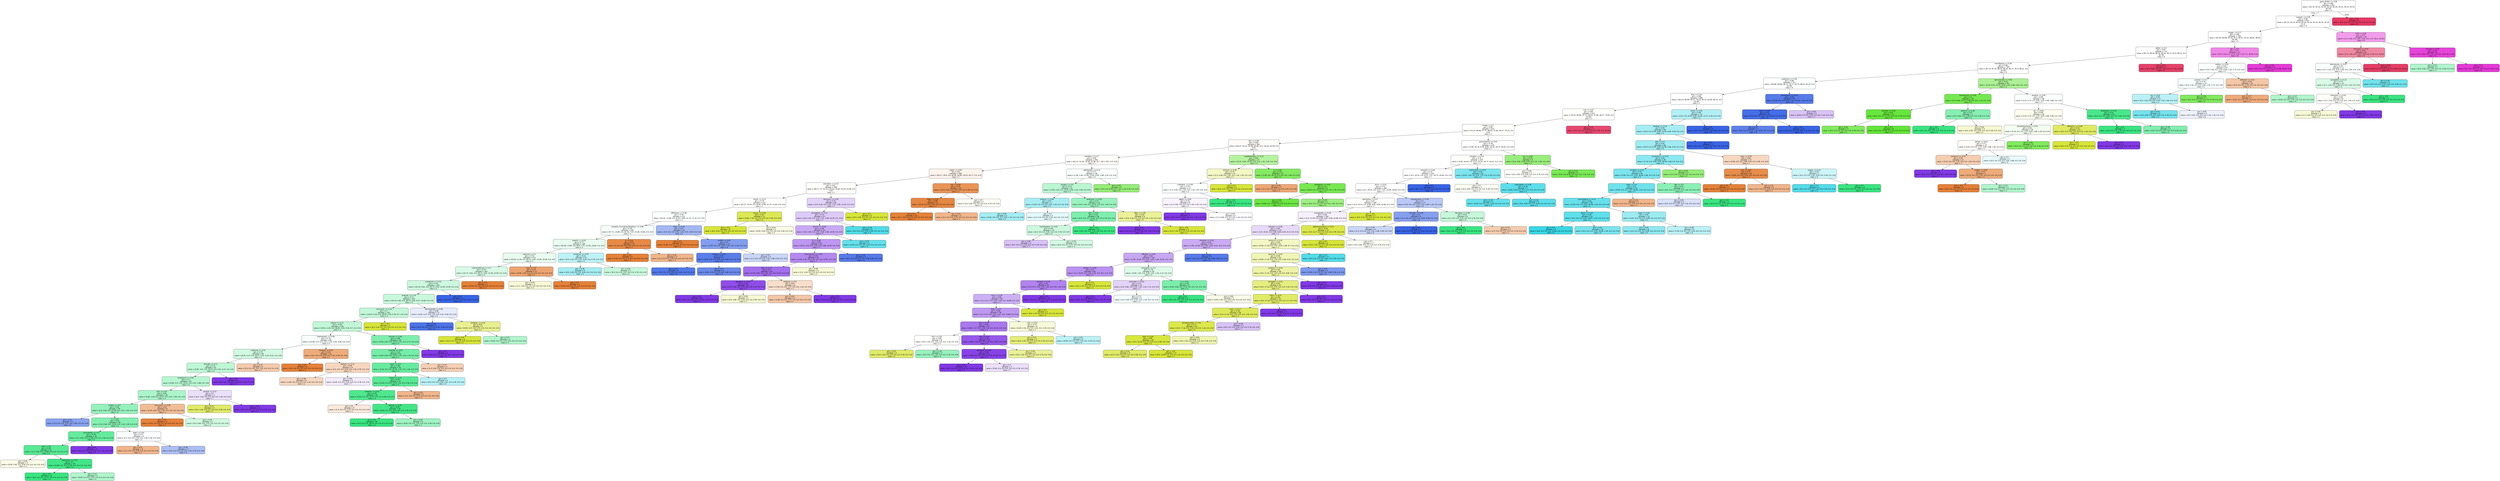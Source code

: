digraph Tree {
node [shape=box, style="filled, rounded", color="black", fontname=helvetica] ;
edge [fontname=helvetica] ;
0 [label="gene_SF3B1 <= 0.08\ngini = 0.89\nsamples = 831\nvalue = [92.33, 92.33, 92.33, 92.33, 92.33, 92.33, 92.33, 92.33\n92.33]\nclass = 4", fillcolor="#ffffff"] ;
1 [label="cytosolic <= 0.05\ngini = 0.89\nsamples = 827\nvalue = [92.33, 92.33, 92.33, 92.33, 92.33, 92.33, 92.33, 92.33\n51.3]\nclass = 4", fillcolor="#ffffff"] ;
0 -> 1 [labeldistance=2.5, labelangle=45, headlabel="True"] ;
2 [label="imager <= 0.17\ngini = 0.88\nsamples = 799\nvalue = [91.03, 89.88, 92.33, 87.5, 89.31, 92.33, 89.62, 36.93\n30.78]\nclass = 3", fillcolor="#ffffff"] ;
1 -> 2 ;
3 [label="pdbid <= 0.2\ngini = 0.87\nsamples = 772\nvalue = [87.13, 88.25, 88.14, 85.35, 84.77, 91.0, 86.51, 0.0\n30.78]\nclass = 6", fillcolor="#fefeff"] ;
2 -> 3 ;
4 [label="transfecting <= 0.06\ngini = 0.86\nsamples = 769\nvalue = [87.13, 87.43, 88.14, 85.35, 84.77, 91.0, 86.51, 0.0\n10.26]\nclass = 6", fillcolor="#fefeff"] ;
3 -> 4 ;
5 [label="predictive <= 0.45\ngini = 0.86\nsamples = 713\nvalue = [83.88, 80.89, 46.17, 76.77, 81.74, 88.32, 81.47, 0.0\n10.26]\nclass = 6", fillcolor="#fdfeff"] ;
4 -> 5 ;
6 [label="brca <= 0.14\ngini = 0.86\nsamples = 688\nvalue = [83.23, 80.89, 46.17, 76.23, 80.22, 62.89, 80.31, 0.0\n10.26]\nclass = 1", fillcolor="#fffefe"] ;
5 -> 6 ;
7 [label="cult <= 0.27\ngini = 0.85\nsamples = 613\nvalue = [70.23, 80.89, 37.77, 69.25, 37.84, 48.17, 79.92, 0.0\n10.26]\nclass = 2", fillcolor="#fffffe"] ;
6 -> 7 ;
8 [label="kinase <= 0.1\ngini = 0.85\nsamples = 610\nvalue = [70.23, 80.89, 37.77, 69.25, 37.84, 48.17, 79.14, 0.0\n0.0]\nclass = 2", fillcolor="#fffffe"] ;
7 -> 8 ;
9 [label="dos <= 0.06\ngini = 0.84\nsamples = 381\nvalue = [64.37, 35.14, 29.38, 59.59, 22.7, 29.44, 32.59, 0.0\n0.0]\nclass = 1", fillcolor="#fefcfb"] ;
8 -> 9 ;
10 [label="standard <= 0.17\ngini = 0.82\nsamples = 354\nvalue = [61.12, 31.05, 12.59, 57.98, 22.7, 28.1, 29.1, 0.0, 0.0]\nclass = 1", fillcolor="#fffdfc"] ;
9 -> 10 ;
11 [label="match <= 0.05\ngini = 0.8\nsamples = 308\nvalue = [59.17, 28.6, 0.0, 44.56, 16.65, 25.43, 26.77, 0.0, 0.0]\nclass = 1", fillcolor="#fdf3ed"] ;
10 -> 11 ;
12 [label="activation <= 0.12\ngini = 0.81\nsamples = 284\nvalue = [46.17, 27.78, 0.0, 44.02, 16.65, 25.43, 25.99, 0.0\n0.0]\nclass = 1", fillcolor="#fffdfc"] ;
11 -> 12 ;
13 [label="month <= 0.13\ngini = 0.79\nsamples = 222\nvalue = [42.27, 21.24, 0.0, 41.87, 9.08, 22.75, 11.64, 0.0, 0.0]\nclass = 1", fillcolor="#fffffe"] ;
12 -> 13 ;
14 [label="diffraction <= 0.06\ngini = 0.78\nsamples = 211\nvalue = [41.62, 13.89, 0.0, 41.87, 9.08, 22.75, 11.25, 0.0, 0.0]\nclass = 4", fillcolor="#feffff"] ;
13 -> 14 ;
15 [label="variation_Truncating Mutations <= 0.99\ngini = 0.76\nsamples = 195\nvalue = [37.71, 13.89, 0.0, 41.34, 7.57, 13.38, 10.86, 0.0, 0.0]\nclass = 4", fillcolor="#f7fefa"] ;
14 -> 15 ;
16 [label="polarity <= 0.02\ngini = 0.77\nsamples = 183\nvalue = [30.56, 13.89, 0.0, 40.8, 7.57, 13.38, 10.86, 0.0, 0.0]\nclass = 4", fillcolor="#e8fcf0"] ;
15 -> 16 ;
17 [label="resource <= 0.1\ngini = 0.75\nsamples = 173\nvalue = [30.56, 11.44, 0.0, 39.72, 3.03, 13.38, 10.09, 0.0, 0.0]\nclass = 4", fillcolor="#e8fcf0"] ;
16 -> 17 ;
18 [label="macromolecular <= 0.1\ngini = 0.75\nsamples = 162\nvalue = [24.71, 9.81, 0.0, 39.72, 3.03, 13.38, 10.09, 0.0, 0.0]\nclass = 4", fillcolor="#d8fae6"] ;
17 -> 18 ;
19 [label="proteolytic <= 0.24\ngini = 0.74\nsamples = 155\nvalue = [20.16, 9.81, 0.0, 39.72, 3.03, 13.38, 10.09, 0.0, 0.0]\nclass = 4", fillcolor="#ccf8df"] ;
18 -> 19 ;
20 [label="analyzer <= 0.15\ngini = 0.73\nsamples = 152\nvalue = [20.16, 9.81, 0.0, 39.72, 3.03, 9.37, 10.09, 0.0, 0.0]\nclass = 4", fillcolor="#c9f8dd"] ;
19 -> 20 ;
21 [label="commonly <= 0.24\ngini = 0.7\nsamples = 141\nvalue = [19.51, 6.54, 0.0, 38.65, 3.03, 5.35, 9.7, 0.0, 0.0]\nclass = 4", fillcolor="#c3f7d9"] ;
20 -> 21 ;
22 [label="reduce <= 0.11\ngini = 0.69\nsamples = 138\nvalue = [19.51, 4.09, 0.0, 38.65, 3.03, 5.35, 9.7, 0.0, 0.0]\nclass = 4", fillcolor="#c1f7d7"] ;
21 -> 22 ;
23 [label="dramatically <= 0.09\ngini = 0.75\nsamples = 80\nvalue = [14.96, 3.27, 0.0, 16.1, 1.51, 5.35, 6.98, 0.0, 0.0]\nclass = 4", fillcolor="#f8fefb"] ;
22 -> 23 ;
24 [label="underline <= 0.01\ngini = 0.75\nsamples = 66\nvalue = [8.45, 3.27, 0.0, 15.57, 1.51, 4.01, 6.21, 0.0, 0.0]\nclass = 4", fillcolor="#d1f9e2"] ;
23 -> 24 ;
25 [label="activate <= 0.11\ngini = 0.72\nsamples = 61\nvalue = [5.85, 3.27, 0.0, 15.57, 0.0, 4.01, 6.21, 0.0, 0.0]\nclass = 4", fillcolor="#bef7d6"] ;
24 -> 25 ;
26 [label="breakpoint <= 0.03\ngini = 0.7\nsamples = 55\nvalue = [5.85, 3.27, 0.0, 15.57, 0.0, 4.01, 3.88, 0.0, 0.0]\nclass = 4", fillcolor="#b7f6d1"] ;
25 -> 26 ;
27 [label="acid <= 0.07\ngini = 0.64\nsamples = 48\nvalue = [5.85, 1.63, 0.0, 15.57, 0.0, 4.01, 1.94, 0.0, 0.0]\nclass = 4", fillcolor="#acf4ca"] ;
26 -> 27 ;
28 [label="protein <= 0.0\ngini = 0.58\nsamples = 40\nvalue = [2.6, 0.82, 0.0, 14.49, 0.0, 4.01, 1.94, 0.0, 0.0]\nclass = 4", fillcolor="#96f1bc"] ;
27 -> 28 ;
29 [label="gini = 0.41\nsamples = 4\nvalue = [0.0, 0.0, 0.0, 1.07, 0.0, 2.68, 0.0, 0.0, 0.0]\nclass = 6", fillcolor="#88a2ef"] ;
28 -> 29 ;
30 [label="il <= 0.0\ngini = 0.52\nsamples = 36\nvalue = [2.6, 0.82, 0.0, 13.42, 0.0, 1.34, 1.94, 0.0, 0.0]\nclass = 4", fillcolor="#85efb1"] ;
28 -> 30 ;
31 [label="consistently <= 0.1\ngini = 0.35\nsamples = 30\nvalue = [1.3, 0.82, 0.0, 12.88, 0.0, 0.0, 1.16, 0.0, 0.0]\nclass = 4", fillcolor="#65eb9d"] ;
30 -> 31 ;
32 [label="wild <= 0.0\ngini = 0.25\nsamples = 27\nvalue = [1.3, 0.82, 0.0, 12.88, 0.0, 0.0, 0.0, 0.0, 0.0]\nclass = 4", fillcolor="#58e994"] ;
31 -> 32 ;
33 [label="gini = 0.66\nsamples = 3\nvalue = [0.65, 0.82, 0.0, 0.54, 0.0, 0.0, 0.0, 0.0, 0.0]\nclass = 2", fillcolor="#fafce7"] ;
32 -> 33 ;
34 [label="selectively <= 0.09\ngini = 0.1\nsamples = 24\nvalue = [0.65, 0.0, 0.0, 12.35, 0.0, 0.0, 0.0, 0.0, 0.0]\nclass = 4", fillcolor="#43e688"] ;
32 -> 34 ;
35 [label="gini = 0.0\nsamples = 21\nvalue = [0.0, 0.0, 0.0, 11.27, 0.0, 0.0, 0.0, 0.0, 0.0]\nclass = 4", fillcolor="#39e581"] ;
34 -> 35 ;
36 [label="gini = 0.47\nsamples = 3\nvalue = [0.65, 0.0, 0.0, 1.07, 0.0, 0.0, 0.0, 0.0, 0.0]\nclass = 4", fillcolor="#b1f5cd"] ;
34 -> 36 ;
37 [label="gini = 0.0\nsamples = 3\nvalue = [0.0, 0.0, 0.0, 0.0, 0.0, 0.0, 1.16, 0.0, 0.0]\nclass = 7", fillcolor="#8139e5"] ;
31 -> 37 ;
38 [label="seed <= 0.03\ngini = 0.72\nsamples = 6\nvalue = [1.3, 0.0, 0.0, 0.54, 0.0, 1.34, 0.78, 0.0, 0.0]\nclass = 6", fillcolor="#fcfdff"] ;
30 -> 38 ;
39 [label="gini = 0.41\nsamples = 3\nvalue = [1.3, 0.0, 0.0, 0.54, 0.0, 0.0, 0.0, 0.0, 0.0]\nclass = 1", fillcolor="#f0b58b"] ;
38 -> 39 ;
40 [label="gini = 0.46\nsamples = 3\nvalue = [0.0, 0.0, 0.0, 0.0, 0.0, 1.34, 0.78, 0.0, 0.0]\nclass = 6", fillcolor="#acbef4"] ;
38 -> 40 ;
41 [label="instruction <= 0.09\ngini = 0.53\nsamples = 8\nvalue = [3.25, 0.82, 0.0, 1.07, 0.0, 0.0, 0.0, 0.0, 0.0]\nclass = 1", fillcolor="#f1bc95"] ;
27 -> 41 ;
42 [label="gini = -0.0\nsamples = 5\nvalue = [3.25, 0.0, 0.0, 0.0, 0.0, 0.0, 0.0, 0.0, 0.0]\nclass = 1", fillcolor="#e58139"] ;
41 -> 42 ;
43 [label="gini = 0.49\nsamples = 3\nvalue = [0.0, 0.82, 0.0, 1.07, 0.0, 0.0, 0.0, 0.0, 0.0]\nclass = 4", fillcolor="#d0f9e1"] ;
41 -> 43 ;
44 [label="several <= 0.13\ngini = 0.5\nsamples = 7\nvalue = [0.0, 1.63, 0.0, 0.0, 0.0, 0.0, 1.94, 0.0, 0.0]\nclass = 7", fillcolor="#ebe0fb"] ;
26 -> 44 ;
45 [label="gini = 0.31\nsamples = 3\nvalue = [0.0, 1.63, 0.0, 0.0, 0.0, 0.0, 0.39, 0.0, 0.0]\nclass = 2", fillcolor="#e0eb68"] ;
44 -> 45 ;
46 [label="gini = -0.0\nsamples = 4\nvalue = [0.0, 0.0, 0.0, 0.0, 0.0, 0.0, 1.55, 0.0, 0.0]\nclass = 7", fillcolor="#8139e5"] ;
44 -> 46 ;
47 [label="gini = 0.0\nsamples = 6\nvalue = [0.0, 0.0, 0.0, 0.0, 0.0, 0.0, 2.33, 0.0, 0.0]\nclass = 7", fillcolor="#8139e5"] ;
25 -> 47 ;
48 [label="gini = 0.47\nsamples = 5\nvalue = [2.6, 0.0, 0.0, 0.0, 1.51, 0.0, 0.0, 0.0, 0.0]\nclass = 1", fillcolor="#f4caac"] ;
24 -> 48 ;
49 [label="compare <= 0.07\ngini = 0.46\nsamples = 14\nvalue = [6.5, 0.0, 0.0, 0.54, 0.0, 1.34, 0.78, 0.0, 0.0]\nclass = 1", fillcolor="#eeac7c"] ;
23 -> 49 ;
50 [label="gini = 0.0\nsamples = 6\nvalue = [3.9, 0.0, 0.0, 0.0, 0.0, 0.0, 0.0, 0.0, 0.0]\nclass = 1", fillcolor="#e58139"] ;
49 -> 50 ;
51 [label="perform <= 0.12\ngini = 0.66\nsamples = 8\nvalue = [2.6, 0.0, 0.0, 0.54, 0.0, 1.34, 0.78, 0.0, 0.0]\nclass = 1", fillcolor="#f7d6bf"] ;
49 -> 51 ;
52 [label="gini = 0.48\nsamples = 4\nvalue = [1.95, 0.0, 0.0, 0.0, 0.0, 1.34, 0.0, 0.0, 0.0]\nclass = 1", fillcolor="#f7d7c1"] ;
51 -> 52 ;
53 [label="gini = 0.66\nsamples = 4\nvalue = [0.65, 0.0, 0.0, 0.54, 0.0, 0.0, 0.78, 0.0, 0.0]\nclass = 7", fillcolor="#f3ecfd"] ;
51 -> 53 ;
54 [label="thyroid <= 0.06\ngini = 0.48\nsamples = 58\nvalue = [4.55, 0.82, 0.0, 22.55, 1.51, 0.0, 2.72, 0.0, 0.0]\nclass = 4", fillcolor="#7eeead"] ;
22 -> 54 ;
55 [label="quantile <= 0.03\ngini = 0.43\nsamples = 54\nvalue = [4.55, 0.82, 0.0, 22.55, 1.51, 0.0, 1.16, 0.0, 0.0]\nclass = 4", fillcolor="#76eda8"] ;
54 -> 55 ;
56 [label="patch <= 0.0\ngini = 0.36\nsamples = 51\nvalue = [3.25, 0.0, 0.0, 22.55, 1.51, 0.0, 1.16, 0.0, 0.0]\nclass = 4", fillcolor="#68eb9f"] ;
55 -> 56 ;
57 [label="chang <= 0.11\ngini = 0.25\nsamples = 47\nvalue = [3.25, 0.0, 0.0, 22.01, 0.0, 0.0, 0.39, 0.0, 0.0]\nclass = 4", fillcolor="#59e995"] ;
56 -> 57 ;
58 [label="however <= 0.03\ngini = 0.18\nsamples = 44\nvalue = [1.95, 0.0, 0.0, 21.47, 0.0, 0.0, 0.39, 0.0, 0.0]\nclass = 4", fillcolor="#4ee88e"] ;
57 -> 58 ;
59 [label="gini = 0.5\nsamples = 4\nvalue = [1.3, 0.0, 0.0, 1.07, 0.0, 0.0, 0.0, 0.0, 0.0]\nclass = 1", fillcolor="#fae9dc"] ;
58 -> 59 ;
60 [label="optimal <= 0.05\ngini = 0.09\nsamples = 40\nvalue = [0.65, 0.0, 0.0, 20.4, 0.0, 0.0, 0.39, 0.0, 0.0]\nclass = 4", fillcolor="#43e687"] ;
58 -> 60 ;
61 [label="gini = 0.0\nsamples = 35\nvalue = [0.0, 0.0, 0.0, 18.79, 0.0, 0.0, 0.0, 0.0, 0.0]\nclass = 4", fillcolor="#39e581"] ;
60 -> 61 ;
62 [label="gini = 0.55\nsamples = 5\nvalue = [0.65, 0.0, 0.0, 1.61, 0.0, 0.0, 0.39, 0.0, 0.0]\nclass = 4", fillcolor="#a0f3c2"] ;
60 -> 62 ;
63 [label="gini = 0.41\nsamples = 3\nvalue = [1.3, 0.0, 0.0, 0.54, 0.0, 0.0, 0.0, 0.0, 0.0]\nclass = 1", fillcolor="#f0b58b"] ;
57 -> 63 ;
64 [label="gini = 0.6\nsamples = 4\nvalue = [0.0, 0.0, 0.0, 0.54, 1.51, 0.0, 0.78, 0.0, 0.0]\nclass = 5", fillcolor="#b8f1f6"] ;
56 -> 64 ;
65 [label="gini = 0.47\nsamples = 3\nvalue = [1.3, 0.82, 0.0, 0.0, 0.0, 0.0, 0.0, 0.0, 0.0]\nclass = 1", fillcolor="#f5d0b5"] ;
55 -> 65 ;
66 [label="gini = 0.0\nsamples = 4\nvalue = [0.0, 0.0, 0.0, 0.0, 0.0, 0.0, 1.55, 0.0, 0.0]\nclass = 7", fillcolor="#8139e5"] ;
54 -> 66 ;
67 [label="gini = -0.0\nsamples = 3\nvalue = [0.0, 2.45, 0.0, 0.0, 0.0, 0.0, 0.0, 0.0, 0.0]\nclass = 2", fillcolor="#d7e539"] ;
21 -> 67 ;
68 [label="demonstrate <= 0.08\ngini = 0.68\nsamples = 11\nvalue = [0.65, 3.27, 0.0, 1.07, 0.0, 4.01, 0.39, 0.0, 0.0]\nclass = 6", fillcolor="#e7ecfc"] ;
20 -> 68 ;
69 [label="gini = 0.16\nsamples = 4\nvalue = [0.0, 0.0, 0.0, 0.0, 0.0, 4.01, 0.39, 0.0, 0.0]\nclass = 6", fillcolor="#4c73e8"] ;
68 -> 69 ;
70 [label="antibody <= 0.16\ngini = 0.51\nsamples = 7\nvalue = [0.65, 3.27, 0.0, 1.07, 0.0, 0.0, 0.0, 0.0, 0.0]\nclass = 2", fillcolor="#e9f090"] ;
68 -> 70 ;
71 [label="gini = -0.0\nsamples = 4\nvalue = [0.0, 3.27, 0.0, 0.0, 0.0, 0.0, 0.0, 0.0, 0.0]\nclass = 2", fillcolor="#d7e539"] ;
70 -> 71 ;
72 [label="gini = 0.47\nsamples = 3\nvalue = [0.65, 0.0, 0.0, 1.07, 0.0, 0.0, 0.0, 0.0, 0.0]\nclass = 4", fillcolor="#b1f5cd"] ;
70 -> 72 ;
73 [label="gini = 0.0\nsamples = 3\nvalue = [0.0, 0.0, 0.0, 0.0, 0.0, 4.01, 0.0, 0.0, 0.0]\nclass = 6", fillcolor="#3964e5"] ;
19 -> 73 ;
74 [label="gini = -0.0\nsamples = 7\nvalue = [4.55, 0.0, 0.0, 0.0, 0.0, 0.0, 0.0, 0.0, 0.0]\nclass = 1", fillcolor="#e58139"] ;
18 -> 74 ;
75 [label="men <= 0.0\ngini = 0.34\nsamples = 11\nvalue = [5.85, 1.63, 0.0, 0.0, 0.0, 0.0, 0.0, 0.0, 0.0]\nclass = 1", fillcolor="#eca470"] ;
17 -> 75 ;
76 [label="gini = 0.49\nsamples = 4\nvalue = [1.3, 1.63, 0.0, 0.0, 0.0, 0.0, 0.0, 0.0, 0.0]\nclass = 2", fillcolor="#f7fad7"] ;
75 -> 76 ;
77 [label="gini = 0.0\nsamples = 7\nvalue = [4.55, 0.0, 0.0, 0.0, 0.0, 0.0, 0.0, 0.0, 0.0]\nclass = 1", fillcolor="#e58139"] ;
75 -> 77 ;
78 [label="existence <= 0.03\ngini = 0.64\nsamples = 10\nvalue = [0.0, 2.45, 0.0, 1.07, 4.54, 0.0, 0.78, 0.0, 0.0]\nclass = 5", fillcolor="#bef2f6"] ;
16 -> 78 ;
79 [label="gini = 0.46\nsamples = 6\nvalue = [0.0, 2.45, 0.0, 0.0, 4.54, 0.0, 0.0, 0.0, 0.0]\nclass = 5", fillcolor="#a4edf3"] ;
78 -> 79 ;
80 [label="gini = 0.49\nsamples = 4\nvalue = [0.0, 0.0, 0.0, 1.07, 0.0, 0.0, 0.78, 0.0, 0.0]\nclass = 4", fillcolor="#c8f8dc"] ;
78 -> 80 ;
81 [label="fc <= 0.0\ngini = 0.13\nsamples = 12\nvalue = [7.15, 0.0, 0.0, 0.54, 0.0, 0.0, 0.0, 0.0, 0.0]\nclass = 1", fillcolor="#e78a48"] ;
15 -> 81 ;
82 [label="gini = 0.0\nsamples = 9\nvalue = [5.85, 0.0, 0.0, 0.0, 0.0, 0.0, 0.0, 0.0, 0.0]\nclass = 1", fillcolor="#e58139"] ;
81 -> 82 ;
83 [label="gini = 0.41\nsamples = 3\nvalue = [1.3, 0.0, 0.0, 0.54, 0.0, 0.0, 0.0, 0.0, 0.0]\nclass = 1", fillcolor="#f0b58b"] ;
81 -> 83 ;
84 [label="mean <= 0.01\ngini = 0.57\nsamples = 16\nvalue = [3.9, 0.0, 0.0, 0.54, 1.51, 9.37, 0.39, 0.0, 0.0]\nclass = 6", fillcolor="#a3b7f3"] ;
14 -> 84 ;
85 [label="gini = 0.0\nsamples = 3\nvalue = [1.95, 0.0, 0.0, 0.0, 0.0, 0.0, 0.0, 0.0, 0.0]\nclass = 1", fillcolor="#e58139"] ;
84 -> 85 ;
86 [label="profile <= 0.02\ngini = 0.5\nsamples = 13\nvalue = [1.95, 0.0, 0.0, 0.54, 1.51, 9.37, 0.39, 0.0, 0.0]\nclass = 6", fillcolor="#839eef"] ;
84 -> 86 ;
87 [label="virshup <= 0.23\ngini = 0.27\nsamples = 7\nvalue = [0.65, 0.0, 0.0, 0.54, 0.0, 6.69, 0.0, 0.0, 0.0]\nclass = 6", fillcolor="#5a7de9"] ;
86 -> 87 ;
88 [label="gini = 0.21\nsamples = 4\nvalue = [0.0, 0.0, 0.0, 0.54, 0.0, 4.01, 0.0, 0.0, 0.0]\nclass = 6", fillcolor="#5379e8"] ;
87 -> 88 ;
89 [label="gini = 0.31\nsamples = 3\nvalue = [0.65, 0.0, 0.0, 0.0, 0.0, 2.68, 0.0, 0.0, 0.0]\nclass = 6", fillcolor="#698aeb"] ;
87 -> 89 ;
90 [label="gini = 0.67\nsamples = 6\nvalue = [1.3, 0.0, 0.0, 0.0, 1.51, 2.68, 0.39, 0.0, 0.0]\nclass = 6", fillcolor="#cad6f8"] ;
86 -> 90 ;
91 [label="versus <= 0.05\ngini = 0.22\nsamples = 11\nvalue = [0.65, 7.35, 0.0, 0.0, 0.0, 0.0, 0.39, 0.0, 0.0]\nclass = 2", fillcolor="#dce854"] ;
13 -> 91 ;
92 [label="gini = -0.0\nsamples = 8\nvalue = [0.0, 6.54, 0.0, 0.0, 0.0, 0.0, 0.0, 0.0, 0.0]\nclass = 2", fillcolor="#d7e539"] ;
91 -> 92 ;
93 [label="gini = 0.64\nsamples = 3\nvalue = [0.65, 0.82, 0.0, 0.0, 0.0, 0.0, 0.39, 0.0, 0.0]\nclass = 2", fillcolor="#f9fbe4"] ;
91 -> 93 ;
94 [label="discovery <= 0.26\ngini = 0.76\nsamples = 62\nvalue = [3.9, 6.54, 0.0, 2.15, 7.57, 2.68, 14.35, 0.0, 0.0]\nclass = 7", fillcolor="#e2d2f9"] ;
12 -> 94 ;
95 [label="annotation <= 0.12\ngini = 0.73\nsamples = 57\nvalue = [3.9, 2.45, 0.0, 2.15, 7.57, 2.68, 14.35, 0.0, 0.0]\nclass = 7", fillcolor="#decaf8"] ;
94 -> 95 ;
96 [label="recover <= 0.05\ngini = 0.69\nsamples = 53\nvalue = [3.9, 2.45, 0.0, 1.61, 3.03, 2.68, 14.35, 0.0, 0.0]\nclass = 7", fillcolor="#c8a9f4"] ;
95 -> 96 ;
97 [label="ft <= 0.03\ngini = 0.61\nsamples = 50\nvalue = [3.25, 2.45, 0.0, 1.61, 0.0, 2.68, 14.35, 0.0, 0.0]\nclass = 7", fillcolor="#bd97f1"] ;
96 -> 97 ;
98 [label="transversion <= 0.05\ngini = 0.53\nsamples = 47\nvalue = [3.25, 2.45, 0.0, 1.61, 0.0, 0.0, 13.97, 0.0, 0.0]\nclass = 7", fillcolor="#b489f0"] ;
97 -> 98 ;
99 [label="loss <= 0.12\ngini = 0.4\nsamples = 43\nvalue = [1.95, 0.82, 0.0, 1.61, 0.0, 0.0, 13.97, 0.0, 0.0]\nclass = 7", fillcolor="#a36eec"] ;
98 -> 99 ;
100 [label="approach <= 0.05\ngini = 0.18\nsamples = 35\nvalue = [0.0, 0.82, 0.0, 0.54, 0.0, 0.0, 12.8, 0.0, 0.0]\nclass = 7", fillcolor="#8e4de8"] ;
99 -> 100 ;
101 [label="gini = 0.0\nsamples = 32\nvalue = [0.0, 0.0, 0.0, 0.0, 0.0, 0.0, 12.41, 0.0, 0.0]\nclass = 7", fillcolor="#8139e5"] ;
100 -> 101 ;
102 [label="gini = 0.64\nsamples = 3\nvalue = [0.0, 0.82, 0.0, 0.54, 0.0, 0.0, 0.39, 0.0, 0.0]\nclass = 2", fillcolor="#f6f9d1"] ;
100 -> 102 ;
103 [label="wildtype <= 0.0\ngini = 0.64\nsamples = 8\nvalue = [1.95, 0.0, 0.0, 1.07, 0.0, 0.0, 1.16, 0.0, 0.0]\nclass = 1", fillcolor="#f8decb"] ;
99 -> 103 ;
104 [label="gini = 0.46\nsamples = 5\nvalue = [1.95, 0.0, 0.0, 1.07, 0.0, 0.0, 0.0, 0.0, 0.0]\nclass = 1", fillcolor="#f3c6a6"] ;
103 -> 104 ;
105 [label="gini = 0.0\nsamples = 3\nvalue = [0.0, 0.0, 0.0, 0.0, 0.0, 0.0, 1.16, 0.0, 0.0]\nclass = 7", fillcolor="#8139e5"] ;
103 -> 105 ;
106 [label="gini = 0.49\nsamples = 4\nvalue = [1.3, 1.63, 0.0, 0.0, 0.0, 0.0, 0.0, 0.0, 0.0]\nclass = 2", fillcolor="#f7fad7"] ;
98 -> 106 ;
107 [label="gini = 0.22\nsamples = 3\nvalue = [0.0, 0.0, 0.0, 0.0, 0.0, 2.68, 0.39, 0.0, 0.0]\nclass = 6", fillcolor="#567ae9"] ;
97 -> 107 ;
108 [label="gini = 0.29\nsamples = 3\nvalue = [0.65, 0.0, 0.0, 0.0, 3.03, 0.0, 0.0, 0.0, 0.0]\nclass = 5", fillcolor="#64e0eb"] ;
96 -> 108 ;
109 [label="gini = 0.19\nsamples = 4\nvalue = [0.0, 0.0, 0.0, 0.54, 4.54, 0.0, 0.0, 0.0, 0.0]\nclass = 5", fillcolor="#50dce8"] ;
95 -> 109 ;
110 [label="gini = 0.0\nsamples = 5\nvalue = [0.0, 4.09, 0.0, 0.0, 0.0, 0.0, 0.0, 0.0, 0.0]\nclass = 2", fillcolor="#d7e539"] ;
94 -> 110 ;
111 [label="mb <= 0.02\ngini = 0.25\nsamples = 24\nvalue = [13.0, 0.82, 0.0, 0.54, 0.0, 0.0, 0.78, 0.0, 0.0]\nclass = 1", fillcolor="#e99456"] ;
11 -> 111 ;
112 [label="eight <= 0.02\ngini = 0.08\nsamples = 21\nvalue = [13.0, 0.0, 0.0, 0.54, 0.0, 0.0, 0.0, 0.0, 0.0]\nclass = 1", fillcolor="#e68641"] ;
111 -> 112 ;
113 [label="gini = 0.0\nsamples = 18\nvalue = [11.7, 0.0, 0.0, 0.0, 0.0, 0.0, 0.0, 0.0, 0.0]\nclass = 1", fillcolor="#e58139"] ;
112 -> 113 ;
114 [label="gini = 0.41\nsamples = 3\nvalue = [1.3, 0.0, 0.0, 0.54, 0.0, 0.0, 0.0, 0.0, 0.0]\nclass = 1", fillcolor="#f0b58b"] ;
112 -> 114 ;
115 [label="gini = 0.5\nsamples = 3\nvalue = [0.0, 0.82, 0.0, 0.0, 0.0, 0.0, 0.78, 0.0, 0.0]\nclass = 2", fillcolor="#fdfef5"] ;
111 -> 115 ;
116 [label="additionally <= 0.14\ngini = 0.77\nsamples = 46\nvalue = [1.95, 2.45, 12.59, 13.42, 6.05, 2.68, 2.33, 0.0, 0.0]\nclass = 4", fillcolor="#f9fefb"] ;
10 -> 116 ;
117 [label="express <= 0.0\ngini = 0.74\nsamples = 41\nvalue = [1.95, 2.45, 4.2, 13.42, 4.54, 1.34, 1.94, 0.0, 0.0]\nclass = 4", fillcolor="#baf6d3"] ;
116 -> 117 ;
118 [label="product <= 0.06\ngini = 0.57\nsamples = 7\nvalue = [1.95, 0.0, 0.0, 0.0, 4.54, 1.34, 0.0, 0.0, 0.0]\nclass = 5", fillcolor="#a8edf4"] ;
117 -> 118 ;
119 [label="gini = 0.55\nsamples = 4\nvalue = [0.65, 0.0, 0.0, 0.0, 3.03, 1.34, 0.0, 0.0, 0.0]\nclass = 5", fillcolor="#a4edf3"] ;
118 -> 119 ;
120 [label="gini = 0.5\nsamples = 3\nvalue = [1.3, 0.0, 0.0, 0.0, 1.51, 0.0, 0.0, 0.0, 0.0]\nclass = 5", fillcolor="#e3f9fb"] ;
118 -> 120 ;
121 [label="extension <= 0.05\ngini = 0.57\nsamples = 34\nvalue = [0.0, 2.45, 4.2, 13.42, 0.0, 0.0, 1.94, 0.0, 0.0]\nclass = 4", fillcolor="#98f2be"] ;
117 -> 121 ;
122 [label="gel <= 0.01\ngini = 0.41\nsamples = 28\nvalue = [0.0, 0.0, 4.2, 13.42, 0.0, 0.0, 0.78, 0.0, 0.0]\nclass = 4", fillcolor="#7eeead"] ;
121 -> 122 ;
123 [label="translocation <= 0.01\ngini = 0.55\nsamples = 14\nvalue = [0.0, 0.0, 4.2, 5.91, 0.0, 0.0, 0.78, 0.0, 0.0]\nclass = 4", fillcolor="#ccf8df"] ;
122 -> 123 ;
124 [label="gini = 0.48\nsamples = 3\nvalue = [0.0, 0.0, 0.0, 0.54, 0.0, 0.0, 0.78, 0.0, 0.0]\nclass = 7", fillcolor="#d8c2f7"] ;
123 -> 124 ;
125 [label="gini = 0.49\nsamples = 11\nvalue = [0.0, 0.0, 4.2, 5.37, 0.0, 0.0, 0.0, 0.0, 0.0]\nclass = 4", fillcolor="#d4f9e4"] ;
123 -> 125 ;
126 [label="gini = -0.0\nsamples = 14\nvalue = [0.0, 0.0, 0.0, 7.52, 0.0, 0.0, 0.0, 0.0, 0.0]\nclass = 4", fillcolor="#39e581"] ;
122 -> 126 ;
127 [label="often <= 0.05\ngini = 0.44\nsamples = 6\nvalue = [0.0, 2.45, 0.0, 0.0, 0.0, 0.0, 1.16, 0.0, 0.0]\nclass = 2", fillcolor="#eaf197"] ;
121 -> 127 ;
128 [label="gini = 0.0\nsamples = 3\nvalue = [0.0, 0.0, 0.0, 0.0, 0.0, 0.0, 1.16, 0.0, 0.0]\nclass = 7", fillcolor="#8139e5"] ;
127 -> 128 ;
129 [label="gini = -0.0\nsamples = 3\nvalue = [0.0, 2.45, 0.0, 0.0, 0.0, 0.0, 0.0, 0.0, 0.0]\nclass = 2", fillcolor="#d7e539"] ;
127 -> 129 ;
130 [label="gini = 0.45\nsamples = 5\nvalue = [0.0, 0.0, 8.39, 0.0, 1.51, 1.34, 0.39, 0.0, 0.0]\nclass = 3", fillcolor="#96ed78"] ;
116 -> 130 ;
131 [label="supplementary <= 0.13\ngini = 0.65\nsamples = 27\nvalue = [3.25, 4.09, 16.79, 1.61, 0.0, 1.34, 3.49, 0.0, 0.0]\nclass = 3", fillcolor="#b5f3a0"] ;
9 -> 131 ;
132 [label="achieve <= 0.08\ngini = 0.74\nsamples = 15\nvalue = [1.3, 4.09, 0.0, 1.61, 0.0, 1.34, 1.55, 0.0, 0.0]\nclass = 2", fillcolor="#f3f7c4"] ;
131 -> 132 ;
133 [label="irradiation <= 0.09\ngini = 0.79\nsamples = 11\nvalue = [1.3, 0.82, 0.0, 1.61, 0.0, 1.34, 1.55, 0.0, 0.0]\nclass = 4", fillcolor="#fdfffe"] ;
132 -> 133 ;
134 [label="agent <= 0.09\ngini = 0.74\nsamples = 8\nvalue = [1.3, 0.82, 0.0, 0.0, 0.0, 1.34, 1.55, 0.0, 0.0]\nclass = 7", fillcolor="#f8f3fd"] ;
133 -> 134 ;
135 [label="gini = 0.0\nsamples = 4\nvalue = [0.0, 0.0, 0.0, 0.0, 0.0, 0.0, 1.55, 0.0, 0.0]\nclass = 7", fillcolor="#8139e5"] ;
134 -> 135 ;
136 [label="gini = 0.65\nsamples = 4\nvalue = [1.3, 0.82, 0.0, 0.0, 0.0, 1.34, 0.0, 0.0, 0.0]\nclass = 6", fillcolor="#fcfcff"] ;
134 -> 136 ;
137 [label="gini = -0.0\nsamples = 3\nvalue = [0.0, 0.0, 0.0, 1.61, 0.0, 0.0, 0.0, 0.0, 0.0]\nclass = 4", fillcolor="#39e581"] ;
133 -> 137 ;
138 [label="gini = 0.0\nsamples = 4\nvalue = [0.0, 3.27, 0.0, 0.0, 0.0, 0.0, 0.0, 0.0, 0.0]\nclass = 2", fillcolor="#d7e539"] ;
132 -> 138 ;
139 [label="ii <= 0.01\ngini = 0.32\nsamples = 12\nvalue = [1.95, 0.0, 16.79, 0.0, 0.0, 0.0, 1.94, 0.0, 0.0]\nclass = 3", fillcolor="#84ea62"] ;
131 -> 139 ;
140 [label="gini = 0.35\nsamples = 3\nvalue = [1.3, 0.0, 0.0, 0.0, 0.0, 0.0, 0.39, 0.0, 0.0]\nclass = 1", fillcolor="#eda774"] ;
139 -> 140 ;
141 [label="probability <= 0.02\ngini = 0.21\nsamples = 9\nvalue = [0.65, 0.0, 16.79, 0.0, 0.0, 0.0, 1.55, 0.0, 0.0]\nclass = 3", fillcolor="#78e852"] ;
139 -> 141 ;
142 [label="gini = 0.09\nsamples = 4\nvalue = [0.65, 0.0, 12.59, 0.0, 0.0, 0.0, 0.0, 0.0, 0.0]\nclass = 3", fillcolor="#6ce643"] ;
141 -> 142 ;
143 [label="gini = 0.39\nsamples = 5\nvalue = [0.0, 0.0, 4.2, 0.0, 0.0, 0.0, 1.55, 0.0, 0.0]\nclass = 3", fillcolor="#9def82"] ;
141 -> 143 ;
144 [label="polycythemia <= 0.02\ngini = 0.78\nsamples = 229\nvalue = [5.85, 45.76, 8.39, 9.66, 15.14, 18.73, 46.55, 0.0, 0.0]\nclass = 7", fillcolor="#fefdff"] ;
8 -> 144 ;
145 [label="situation <= 0.16\ngini = 0.75\nsamples = 220\nvalue = [5.85, 44.94, 0.0, 9.13, 15.14, 18.73, 44.61, 0.0, 0.0]\nclass = 2", fillcolor="#fffffe"] ;
144 -> 145 ;
146 [label="prevents <= 0.64\ngini = 0.74\nsamples = 210\nvalue = [5.2, 43.31, 0.0, 9.13, 7.57, 18.73, 43.84, 0.0, 0.0]\nclass = 7", fillcolor="#fefeff"] ;
145 -> 146 ;
147 [label="omim <= 0.01\ngini = 0.72\nsamples = 206\nvalue = [5.2, 43.31, 0.0, 9.13, 7.57, 13.38, 43.84, 0.0, 0.0]\nclass = 7", fillcolor="#fefeff"] ;
146 -> 147 ;
148 [label="generalize <= 0.27\ngini = 0.67\nsamples = 189\nvalue = [2.6, 43.31, 0.0, 6.98, 6.05, 6.69, 42.68, 0.0, 0.0]\nclass = 2", fillcolor="#fffffd"] ;
147 -> 148 ;
149 [label="unexpected <= 0.18\ngini = 0.68\nsamples = 182\nvalue = [2.6, 37.59, 0.0, 6.98, 6.05, 6.69, 42.68, 0.0, 0.0]\nclass = 7", fillcolor="#f5f0fd"] ;
148 -> 149 ;
150 [label="relevant <= 0.06\ngini = 0.69\nsamples = 170\nvalue = [2.6, 29.42, 0.0, 6.98, 6.05, 6.69, 41.9, 0.0, 0.0]\nclass = 7", fillcolor="#e7d9fa"] ;
149 -> 150 ;
151 [label="maximal <= 0.16\ngini = 0.64\nsamples = 117\nvalue = [1.95, 12.26, 0.0, 5.91, 3.03, 4.01, 32.2, 0.0, 0.0]\nclass = 7", fillcolor="#caabf4"] ;
150 -> 151 ;
152 [label="affected <= 0.04\ngini = 0.62\nsamples = 114\nvalue = [1.95, 12.26, 0.0, 5.91, 3.03, 1.34, 31.81, 0.0, 0.0]\nclass = 7", fillcolor="#c7a7f3"] ;
151 -> 152 ;
153 [label="cardiac <= 0.02\ngini = 0.5\nsamples = 94\nvalue = [1.3, 10.62, 0.0, 1.61, 1.51, 0.0, 29.1, 0.0, 0.0]\nclass = 7", fillcolor="#ba92f1"] ;
152 -> 153 ;
154 [label="emerge <= 0.04\ngini = 0.47\nsamples = 91\nvalue = [1.3, 8.17, 0.0, 1.61, 1.51, 0.0, 29.1, 0.0, 0.0]\nclass = 7", fillcolor="#b083ef"] ;
153 -> 154 ;
155 [label="miss <= 0.05\ngini = 0.59\nsamples = 59\nvalue = [1.3, 8.17, 0.0, 1.61, 1.51, 0.0, 16.68, 0.0, 0.0]\nclass = 7", fillcolor="#ccaff5"] ;
154 -> 155 ;
156 [label="child <= 0.0\ngini = 0.56\nsamples = 56\nvalue = [1.3, 5.72, 0.0, 1.61, 1.51, 0.0, 16.68, 0.0, 0.0]\nclass = 7", fillcolor="#be98f1"] ;
155 -> 156 ;
157 [label="site <= 0.01\ngini = 0.43\nsamples = 47\nvalue = [0.65, 3.27, 0.0, 1.61, 0.0, 0.0, 15.13, 0.0, 0.0]\nclass = 7", fillcolor="#a978ed"] ;
156 -> 157 ;
158 [label="find <= 0.02\ngini = 0.66\nsamples = 8\nvalue = [0.0, 1.63, 0.0, 1.61, 0.0, 0.0, 1.16, 0.0, 0.0]\nclass = 2", fillcolor="#fffffd"] ;
157 -> 158 ;
159 [label="gini = 0.31\nsamples = 3\nvalue = [0.0, 1.63, 0.0, 0.0, 0.0, 0.0, 0.39, 0.0, 0.0]\nclass = 2", fillcolor="#e0eb68"] ;
158 -> 159 ;
160 [label="gini = 0.44\nsamples = 5\nvalue = [0.0, 0.0, 0.0, 1.61, 0.0, 0.0, 0.78, 0.0, 0.0]\nclass = 4", fillcolor="#98f2be"] ;
158 -> 160 ;
161 [label="cod <= 0.14\ngini = 0.25\nsamples = 39\nvalue = [0.65, 1.63, 0.0, 0.0, 0.0, 0.0, 13.97, 0.0, 0.0]\nclass = 7", fillcolor="#9558e9"] ;
157 -> 161 ;
162 [label="attribute <= 0.02\ngini = 0.09\nsamples = 35\nvalue = [0.65, 0.0, 0.0, 0.0, 0.0, 0.0, 13.19, 0.0, 0.0]\nclass = 7", fillcolor="#8743e6"] ;
161 -> 162 ;
163 [label="gini = 0.0\nsamples = 32\nvalue = [0.0, 0.0, 0.0, 0.0, 0.0, 0.0, 12.41, 0.0, 0.0]\nclass = 7", fillcolor="#8139e5"] ;
162 -> 163 ;
164 [label="gini = 0.5\nsamples = 3\nvalue = [0.65, 0.0, 0.0, 0.0, 0.0, 0.0, 0.78, 0.0, 0.0]\nclass = 7", fillcolor="#ebdffb"] ;
162 -> 164 ;
165 [label="gini = 0.44\nsamples = 4\nvalue = [0.0, 1.63, 0.0, 0.0, 0.0, 0.0, 0.78, 0.0, 0.0]\nclass = 2", fillcolor="#eaf197"] ;
161 -> 165 ;
166 [label="cod <= 0.02\ngini = 0.71\nsamples = 9\nvalue = [0.65, 2.45, 0.0, 0.0, 1.51, 0.0, 1.55, 0.0, 0.0]\nclass = 2", fillcolor="#f7fad8"] ;
156 -> 166 ;
167 [label="gini = 0.37\nsamples = 5\nvalue = [0.0, 2.45, 0.0, 0.0, 0.0, 0.0, 0.78, 0.0, 0.0]\nclass = 2", fillcolor="#e4ed78"] ;
166 -> 167 ;
168 [label="gini = 0.62\nsamples = 4\nvalue = [0.65, 0.0, 0.0, 0.0, 1.51, 0.0, 0.78, 0.0, 0.0]\nclass = 5", fillcolor="#bbf1f6"] ;
166 -> 168 ;
169 [label="gini = 0.0\nsamples = 3\nvalue = [0.0, 2.45, 0.0, 0.0, 0.0, 0.0, 0.0, 0.0, 0.0]\nclass = 2", fillcolor="#d7e539"] ;
155 -> 169 ;
170 [label="gini = 0.0\nsamples = 32\nvalue = [0.0, 0.0, 0.0, 0.0, 0.0, 0.0, 12.41, 0.0, 0.0]\nclass = 7", fillcolor="#8139e5"] ;
154 -> 170 ;
171 [label="gini = 0.0\nsamples = 3\nvalue = [0.0, 2.45, 0.0, 0.0, 0.0, 0.0, 0.0, 0.0, 0.0]\nclass = 2", fillcolor="#d7e539"] ;
153 -> 171 ;
172 [label="conjugate <= 0.1\ngini = 0.78\nsamples = 20\nvalue = [0.65, 1.63, 0.0, 4.29, 1.51, 1.34, 2.72, 0.0, 0.0]\nclass = 4", fillcolor="#defbea"] ;
152 -> 172 ;
173 [label="speculate <= 0.03\ngini = 0.74\nsamples = 11\nvalue = [0.0, 0.82, 0.0, 0.54, 1.51, 1.34, 2.72, 0.0, 0.0]\nclass = 7", fillcolor="#e3d3f9"] ;
172 -> 173 ;
174 [label="gini = 0.0\nsamples = 7\nvalue = [0.0, 0.0, 0.0, 0.0, 0.0, 0.0, 2.72, 0.0, 0.0]\nclass = 7", fillcolor="#8139e5"] ;
173 -> 174 ;
175 [label="gini = 0.72\nsamples = 4\nvalue = [0.0, 0.82, 0.0, 0.54, 1.51, 1.34, 0.0, 0.0, 0.0]\nclass = 5", fillcolor="#f3fdfd"] ;
173 -> 175 ;
176 [label="ii <= 0.01\ngini = 0.44\nsamples = 9\nvalue = [0.65, 0.82, 0.0, 3.76, 0.0, 0.0, 0.0, 0.0, 0.0]\nclass = 4", fillcolor="#7beeab"] ;
172 -> 176 ;
177 [label="gini = 0.0\nsamples = 6\nvalue = [0.0, 0.0, 0.0, 3.22, 0.0, 0.0, 0.0, 0.0, 0.0]\nclass = 4", fillcolor="#39e581"] ;
176 -> 177 ;
178 [label="gini = 0.66\nsamples = 3\nvalue = [0.65, 0.82, 0.0, 0.54, 0.0, 0.0, 0.0, 0.0, 0.0]\nclass = 2", fillcolor="#fafce7"] ;
176 -> 178 ;
179 [label="gini = 0.22\nsamples = 3\nvalue = [0.0, 0.0, 0.0, 0.0, 0.0, 2.68, 0.39, 0.0, 0.0]\nclass = 6", fillcolor="#567ae9"] ;
151 -> 179 ;
180 [label="account <= 0.24\ngini = 0.65\nsamples = 53\nvalue = [0.65, 17.16, 0.0, 1.07, 3.03, 2.68, 9.7, 0.0, 0.0]\nclass = 2", fillcolor="#f3f7c3"] ;
150 -> 180 ;
181 [label="guanine <= 0.02\ngini = 0.59\nsamples = 50\nvalue = [0.65, 17.16, 0.0, 1.07, 0.0, 2.68, 9.31, 0.0, 0.0]\nclass = 2", fillcolor="#f0f6b7"] ;
180 -> 181 ;
182 [label="dulbecco <= 0.01\ngini = 0.49\nsamples = 46\nvalue = [0.0, 17.16, 0.0, 1.07, 0.0, 0.0, 8.92, 0.0, 0.0]\nclass = 2", fillcolor="#edf3a6"] ;
181 -> 182 ;
183 [label="abrogate <= 0.01\ngini = 0.42\nsamples = 37\nvalue = [0.0, 17.16, 0.0, 1.07, 0.0, 0.0, 5.43, 0.0, 0.0]\nclass = 2", fillcolor="#e5ee80"] ;
182 -> 183 ;
184 [label="mann <= 0.01\ngini = 0.33\nsamples = 31\nvalue = [0.0, 17.16, 0.0, 1.07, 0.0, 0.0, 3.1, 0.0, 0.0]\nclass = 2", fillcolor="#e0eb66"] ;
183 -> 184 ;
185 [label="work <= 0.17\ngini = 0.26\nsamples = 28\nvalue = [0.0, 17.16, 0.0, 1.07, 0.0, 0.0, 1.94, 0.0, 0.0]\nclass = 2", fillcolor="#dee95a"] ;
184 -> 185 ;
186 [label="phosphorylate <= 0.01\ngini = 0.17\nsamples = 25\nvalue = [0.0, 17.16, 0.0, 0.54, 0.0, 0.0, 1.16, 0.0, 0.0]\nclass = 2", fillcolor="#dbe74c"] ;
185 -> 186 ;
187 [label="lead <= 0.05\ngini = 0.05\nsamples = 20\nvalue = [0.0, 15.53, 0.0, 0.0, 0.0, 0.0, 0.39, 0.0, 0.0]\nclass = 2", fillcolor="#d8e63e"] ;
186 -> 187 ;
188 [label="gini = 0.31\nsamples = 3\nvalue = [0.0, 1.63, 0.0, 0.0, 0.0, 0.0, 0.39, 0.0, 0.0]\nclass = 2", fillcolor="#e0eb68"] ;
187 -> 188 ;
189 [label="gini = -0.0\nsamples = 17\nvalue = [0.0, 13.89, 0.0, 0.0, 0.0, 0.0, 0.0, 0.0, 0.0]\nclass = 2", fillcolor="#d7e539"] ;
187 -> 189 ;
190 [label="gini = 0.59\nsamples = 5\nvalue = [0.0, 1.63, 0.0, 0.54, 0.0, 0.0, 0.78, 0.0, 0.0]\nclass = 2", fillcolor="#eff5b1"] ;
186 -> 190 ;
191 [label="gini = 0.48\nsamples = 3\nvalue = [0.0, 0.0, 0.0, 0.54, 0.0, 0.0, 0.78, 0.0, 0.0]\nclass = 7", fillcolor="#d8c2f7"] ;
185 -> 191 ;
192 [label="gini = 0.0\nsamples = 3\nvalue = [0.0, 0.0, 0.0, 0.0, 0.0, 0.0, 1.16, 0.0, 0.0]\nclass = 7", fillcolor="#8139e5"] ;
184 -> 192 ;
193 [label="gini = 0.0\nsamples = 6\nvalue = [0.0, 0.0, 0.0, 0.0, 0.0, 0.0, 2.33, 0.0, 0.0]\nclass = 7", fillcolor="#8139e5"] ;
183 -> 193 ;
194 [label="gini = 0.0\nsamples = 9\nvalue = [0.0, 0.0, 0.0, 0.0, 0.0, 0.0, 3.49, 0.0, 0.0]\nclass = 7", fillcolor="#8139e5"] ;
182 -> 194 ;
195 [label="gini = 0.44\nsamples = 4\nvalue = [0.65, 0.0, 0.0, 0.0, 0.0, 2.68, 0.39, 0.0, 0.0]\nclass = 6", fillcolor="#7c99ee"] ;
181 -> 195 ;
196 [label="gini = 0.2\nsamples = 3\nvalue = [0.0, 0.0, 0.0, 0.0, 3.03, 0.0, 0.39, 0.0, 0.0]\nclass = 5", fillcolor="#52dce8"] ;
180 -> 196 ;
197 [label="adenocarcinoma <= 0.03\ngini = 0.16\nsamples = 12\nvalue = [0.0, 8.17, 0.0, 0.0, 0.0, 0.0, 0.78, 0.0, 0.0]\nclass = 2", fillcolor="#dbe74c"] ;
149 -> 197 ;
198 [label="gini = 0.0\nsamples = 9\nvalue = [0.0, 7.35, 0.0, 0.0, 0.0, 0.0, 0.0, 0.0, 0.0]\nclass = 2", fillcolor="#d7e539"] ;
197 -> 198 ;
199 [label="gini = 0.5\nsamples = 3\nvalue = [0.0, 0.82, 0.0, 0.0, 0.0, 0.0, 0.78, 0.0, 0.0]\nclass = 2", fillcolor="#fdfef5"] ;
197 -> 199 ;
200 [label="gini = -0.0\nsamples = 7\nvalue = [0.0, 5.72, 0.0, 0.0, 0.0, 0.0, 0.0, 0.0, 0.0]\nclass = 2", fillcolor="#d7e539"] ;
148 -> 200 ;
201 [label="subsequently <= 0.03\ngini = 0.7\nsamples = 17\nvalue = [2.6, 0.0, 0.0, 2.15, 1.51, 6.69, 1.16, 0.0, 0.0]\nclass = 6", fillcolor="#b9c8f6"] ;
147 -> 201 ;
202 [label="consider <= 0.06\ngini = 0.5\nsamples = 9\nvalue = [1.3, 0.0, 0.0, 0.0, 1.51, 6.69, 0.39, 0.0, 0.0]\nclass = 6", fillcolor="#859fef"] ;
201 -> 202 ;
203 [label="gini = 0.67\nsamples = 6\nvalue = [1.3, 0.0, 0.0, 0.0, 1.51, 2.68, 0.39, 0.0, 0.0]\nclass = 6", fillcolor="#cad6f8"] ;
202 -> 203 ;
204 [label="gini = 0.0\nsamples = 3\nvalue = [0.0, 0.0, 0.0, 0.0, 0.0, 4.01, 0.0, 0.0, 0.0]\nclass = 6", fillcolor="#3964e5"] ;
202 -> 204 ;
205 [label="decrease <= 0.08\ngini = 0.61\nsamples = 8\nvalue = [1.3, 0.0, 0.0, 2.15, 0.0, 0.0, 0.78, 0.0, 0.0]\nclass = 4", fillcolor="#c6f7da"] ;
201 -> 205 ;
206 [label="gini = 0.0\nsamples = 4\nvalue = [0.0, 0.0, 0.0, 2.15, 0.0, 0.0, 0.0, 0.0, 0.0]\nclass = 4", fillcolor="#39e581"] ;
205 -> 206 ;
207 [label="gini = 0.47\nsamples = 4\nvalue = [1.3, 0.0, 0.0, 0.0, 0.0, 0.0, 0.78, 0.0, 0.0]\nclass = 1", fillcolor="#f5ccaf"] ;
205 -> 207 ;
208 [label="gini = 0.0\nsamples = 4\nvalue = [0.0, 0.0, 0.0, 0.0, 0.0, 5.35, 0.0, 0.0, 0.0]\nclass = 6", fillcolor="#3964e5"] ;
146 -> 208 ;
209 [label="particularly <= 0.07\ngini = 0.46\nsamples = 10\nvalue = [0.65, 1.63, 0.0, 0.0, 7.57, 0.0, 0.78, 0.0, 0.0]\nclass = 5", fillcolor="#7ce5ee"] ;
145 -> 209 ;
210 [label="gini = 0.5\nsamples = 3\nvalue = [0.0, 0.82, 0.0, 0.0, 0.0, 0.0, 0.78, 0.0, 0.0]\nclass = 2", fillcolor="#fdfef5"] ;
209 -> 210 ;
211 [label="importantly <= 0.06\ngini = 0.29\nsamples = 7\nvalue = [0.65, 0.82, 0.0, 0.0, 7.57, 0.0, 0.0, 0.0, 0.0]\nclass = 5", fillcolor="#5cdeea"] ;
209 -> 211 ;
212 [label="gini = 0.29\nsamples = 3\nvalue = [0.65, 0.0, 0.0, 0.0, 3.03, 0.0, 0.0, 0.0, 0.0]\nclass = 5", fillcolor="#64e0eb"] ;
211 -> 212 ;
213 [label="gini = 0.26\nsamples = 4\nvalue = [0.0, 0.82, 0.0, 0.0, 4.54, 0.0, 0.0, 0.0, 0.0]\nclass = 5", fillcolor="#5ddeea"] ;
211 -> 213 ;
214 [label="nm <= 0.04\ngini = 0.45\nsamples = 9\nvalue = [0.0, 0.82, 8.39, 0.54, 0.0, 0.0, 1.94, 0.0, 0.0]\nclass = 3", fillcolor="#98ee7c"] ;
144 -> 214 ;
215 [label="gini = 0.66\nsamples = 4\nvalue = [0.0, 0.82, 0.0, 0.54, 0.0, 0.0, 0.78, 0.0, 0.0]\nclass = 2", fillcolor="#fefef9"] ;
214 -> 215 ;
216 [label="gini = 0.21\nsamples = 5\nvalue = [0.0, 0.0, 8.39, 0.0, 0.0, 0.0, 1.16, 0.0, 0.0]\nclass = 3", fillcolor="#79e954"] ;
214 -> 216 ;
217 [label="gini = 0.13\nsamples = 3\nvalue = [0.0, 0.0, 0.0, 0.0, 0.0, 0.0, 0.78, 0.0, 10.26]\nclass = 9", fillcolor="#e74870"] ;
7 -> 217 ;
218 [label="serial <= 0.02\ngini = 0.69\nsamples = 75\nvalue = [13.0, 0.0, 8.39, 6.98, 42.38, 14.72, 0.39, 0.0, 0.0]\nclass = 5", fillcolor="#b2eff5"] ;
6 -> 218 ;
219 [label="develop <= 0.25\ngini = 0.65\nsamples = 69\nvalue = [13.0, 0.0, 8.39, 6.98, 42.38, 6.69, 0.39, 0.0, 0.0]\nclass = 5", fillcolor="#a5edf3"] ;
218 -> 219 ;
220 [label="part <= 0.1\ngini = 0.62\nsamples = 66\nvalue = [13.0, 0.0, 8.39, 6.98, 42.38, 2.68, 0.39, 0.0, 0.0]\nclass = 5", fillcolor="#9fecf2"] ;
219 -> 220 ;
221 [label="consortium <= 0.23\ngini = 0.56\nsamples = 49\nvalue = [7.15, 0.0, 8.39, 4.29, 39.36, 2.68, 0.0, 0.0, 0.0]\nclass = 5", fillcolor="#8ce8f0"] ;
220 -> 221 ;
222 [label="increase <= 0.16\ngini = 0.49\nsamples = 46\nvalue = [5.85, 0.0, 4.2, 4.29, 39.36, 2.68, 0.0, 0.0, 0.0]\nclass = 5", fillcolor="#7ce4ee"] ;
221 -> 222 ;
223 [label="colon <= 0.0\ngini = 0.4\nsamples = 39\nvalue = [5.85, 0.0, 4.2, 1.07, 39.36, 1.34, 0.0, 0.0, 0.0]\nclass = 5", fillcolor="#6fe2ec"] ;
222 -> 223 ;
224 [label="concordance <= 0.13\ngini = 0.36\nsamples = 36\nvalue = [4.55, 0.0, 4.2, 0.54, 39.36, 1.34, 0.0, 0.0, 0.0]\nclass = 5", fillcolor="#67e0eb"] ;
223 -> 224 ;
225 [label="easily <= 0.24\ngini = 0.29\nsamples = 23\nvalue = [0.0, 0.0, 4.2, 0.54, 30.27, 1.34, 0.0, 0.0, 0.0]\nclass = 5", fillcolor="#5edfea"] ;
224 -> 225 ;
226 [label="gini = 0.0\nsamples = 9\nvalue = [0.0, 0.0, 0.0, 0.0, 13.62, 0.0, 0.0, 0.0, 0.0]\nclass = 5", fillcolor="#39d7e5"] ;
225 -> 226 ;
227 [label="gini = 0.42\nsamples = 14\nvalue = [0.0, 0.0, 4.2, 0.54, 16.65, 1.34, 0.0, 0.0, 0.0]\nclass = 5", fillcolor="#7ae4ee"] ;
225 -> 227 ;
228 [label="yeast <= 0.02\ngini = 0.44\nsamples = 13\nvalue = [4.55, 0.0, 0.0, 0.0, 9.08, 0.0, 0.0, 0.0, 0.0]\nclass = 5", fillcolor="#9cebf2"] ;
224 -> 228 ;
229 [label="gini = 0.42\nsamples = 8\nvalue = [2.6, 0.0, 0.0, 0.0, 6.05, 0.0, 0.0, 0.0, 0.0]\nclass = 5", fillcolor="#8ee8f0"] ;
228 -> 229 ;
230 [label="gini = 0.48\nsamples = 5\nvalue = [1.95, 0.0, 0.0, 0.0, 3.03, 0.0, 0.0, 0.0, 0.0]\nclass = 5", fillcolor="#b9f1f6"] ;
228 -> 230 ;
231 [label="gini = 0.41\nsamples = 3\nvalue = [1.3, 0.0, 0.0, 0.54, 0.0, 0.0, 0.0, 0.0, 0.0]\nclass = 1", fillcolor="#f0b58b"] ;
223 -> 231 ;
232 [label="real <= 0.0\ngini = 0.41\nsamples = 7\nvalue = [0.0, 0.0, 0.0, 3.22, 0.0, 1.34, 0.0, 0.0, 0.0]\nclass = 4", fillcolor="#8bf0b5"] ;
222 -> 232 ;
233 [label="gini = 0.49\nsamples = 3\nvalue = [0.0, 0.0, 0.0, 1.07, 0.0, 1.34, 0.0, 0.0, 0.0]\nclass = 6", fillcolor="#d8e0fa"] ;
232 -> 233 ;
234 [label="gini = -0.0\nsamples = 4\nvalue = [0.0, 0.0, 0.0, 2.15, 0.0, 0.0, 0.0, 0.0, 0.0]\nclass = 4", fillcolor="#39e581"] ;
232 -> 234 ;
235 [label="gini = 0.36\nsamples = 3\nvalue = [1.3, 0.0, 4.2, 0.0, 0.0, 0.0, 0.0, 0.0, 0.0]\nclass = 3", fillcolor="#94ed76"] ;
221 -> 235 ;
236 [label="class <= 0.05\ngini = 0.64\nsamples = 17\nvalue = [5.85, 0.0, 0.0, 2.68, 3.03, 0.0, 0.39, 0.0, 0.0]\nclass = 1", fillcolor="#f7d7c0"] ;
220 -> 236 ;
237 [label="miki <= 0.41\ngini = 0.15\nsamples = 10\nvalue = [5.85, 0.0, 0.0, 0.54, 0.0, 0.0, 0.0, 0.0, 0.0]\nclass = 1", fillcolor="#e78d4b"] ;
236 -> 237 ;
238 [label="gini = 0.0\nsamples = 7\nvalue = [4.55, 0.0, 0.0, 0.0, 0.0, 0.0, 0.0, 0.0, 0.0]\nclass = 1", fillcolor="#e58139"] ;
237 -> 238 ;
239 [label="gini = 0.41\nsamples = 3\nvalue = [1.3, 0.0, 0.0, 0.54, 0.0, 0.0, 0.0, 0.0, 0.0]\nclass = 1", fillcolor="#f0b58b"] ;
237 -> 239 ;
240 [label="supply <= 0.13\ngini = 0.55\nsamples = 7\nvalue = [0.0, 0.0, 0.0, 2.15, 3.03, 0.0, 0.39, 0.0, 0.0]\nclass = 5", fillcolor="#ccf5f8"] ;
236 -> 240 ;
241 [label="gini = 0.2\nsamples = 3\nvalue = [0.0, 0.0, 0.0, 0.0, 3.03, 0.0, 0.39, 0.0, 0.0]\nclass = 5", fillcolor="#52dce8"] ;
240 -> 241 ;
242 [label="gini = 0.0\nsamples = 4\nvalue = [0.0, 0.0, 0.0, 2.15, 0.0, 0.0, 0.0, 0.0, 0.0]\nclass = 4", fillcolor="#39e581"] ;
240 -> 242 ;
243 [label="gini = 0.0\nsamples = 3\nvalue = [0.0, 0.0, 0.0, 0.0, 0.0, 4.01, 0.0, 0.0, 0.0]\nclass = 6", fillcolor="#3964e5"] ;
219 -> 243 ;
244 [label="gini = 0.0\nsamples = 6\nvalue = [0.0, 0.0, 0.0, 0.0, 0.0, 8.03, 0.0, 0.0, 0.0]\nclass = 6", fillcolor="#3964e5"] ;
218 -> 244 ;
245 [label="comparison <= 0.01\ngini = 0.24\nsamples = 25\nvalue = [0.65, 0.0, 0.0, 0.54, 1.51, 25.43, 1.16, 0.0, 0.0]\nclass = 6", fillcolor="#557ae9"] ;
5 -> 245 ;
246 [label="free <= 0.02\ngini = 0.11\nsamples = 20\nvalue = [0.0, 0.0, 0.0, 0.0, 1.51, 25.43, 0.0, 0.0, 0.0]\nclass = 6", fillcolor="#456de7"] ;
245 -> 246 ;
247 [label="gini = 0.27\nsamples = 7\nvalue = [0.0, 0.0, 0.0, 0.0, 1.51, 8.03, 0.0, 0.0, 0.0]\nclass = 6", fillcolor="#5e81ea"] ;
246 -> 247 ;
248 [label="gini = 0.0\nsamples = 13\nvalue = [0.0, 0.0, 0.0, 0.0, 0.0, 17.4, 0.0, 0.0, 0.0]\nclass = 6", fillcolor="#3964e5"] ;
246 -> 248 ;
249 [label="gini = 0.63\nsamples = 5\nvalue = [0.65, 0.0, 0.0, 0.54, 0.0, 0.0, 1.16, 0.0, 0.0]\nclass = 7", fillcolor="#d9c3f7"] ;
245 -> 249 ;
250 [label="demonstrate <= 0.05\ngini = 0.62\nsamples = 56\nvalue = [3.25, 6.54, 41.97, 8.59, 3.03, 2.68, 5.04, 0.0, 0.0]\nclass = 3", fillcolor="#acf195"] ;
4 -> 250 ;
251 [label="biochemical <= 0.02\ngini = 0.2\nsamples = 18\nvalue = [0.0, 0.82, 37.77, 2.68, 0.0, 0.0, 1.16, 0.0, 0.0]\nclass = 3", fillcolor="#76e850"] ;
250 -> 251 ;
252 [label="institute <= 0.04\ngini = 0.04\nsamples = 11\nvalue = [0.0, 0.0, 37.77, 0.0, 0.0, 0.0, 0.78, 0.0, 0.0]\nclass = 3", fillcolor="#67e63d"] ;
251 -> 252 ;
253 [label="gini = 0.26\nsamples = 3\nvalue = [0.0, 0.0, 4.2, 0.0, 0.0, 0.0, 0.78, 0.0, 0.0]\nclass = 3", fillcolor="#81ea5e"] ;
252 -> 253 ;
254 [label="gini = 0.0\nsamples = 8\nvalue = [0.0, 0.0, 33.58, 0.0, 0.0, 0.0, 0.0, 0.0, 0.0]\nclass = 3", fillcolor="#64e539"] ;
252 -> 254 ;
255 [label="observe <= 0.08\ngini = 0.47\nsamples = 7\nvalue = [0.0, 0.82, 0.0, 2.68, 0.0, 0.0, 0.39, 0.0, 0.0]\nclass = 4", fillcolor="#87efb2"] ;
251 -> 255 ;
256 [label="gini = 0.0\nsamples = 4\nvalue = [0.0, 0.0, 0.0, 2.15, 0.0, 0.0, 0.0, 0.0, 0.0]\nclass = 4", fillcolor="#39e581"] ;
255 -> 256 ;
257 [label="gini = 0.64\nsamples = 3\nvalue = [0.0, 0.82, 0.0, 0.54, 0.0, 0.0, 0.39, 0.0, 0.0]\nclass = 2", fillcolor="#f6f9d1"] ;
255 -> 257 ;
258 [label="residual <= 0.05\ngini = 0.85\nsamples = 38\nvalue = [3.25, 5.72, 4.2, 5.91, 3.03, 2.68, 3.88, 0.0, 0.0]\nclass = 4", fillcolor="#fdfffe"] ;
250 -> 258 ;
259 [label="pcr <= 0.05\ngini = 0.84\nsamples = 28\nvalue = [3.25, 5.72, 4.2, 1.07, 3.03, 2.68, 3.49, 0.0, 0.0]\nclass = 2", fillcolor="#fcfdef"] ;
258 -> 259 ;
260 [label="phosphotyrosine <= 0.04\ngini = 0.81\nsamples = 18\nvalue = [3.25, 0.0, 4.2, 1.07, 3.03, 2.68, 2.33, 0.0, 0.0]\nclass = 3", fillcolor="#f4fdf1"] ;
259 -> 260 ;
261 [label="earlier <= 0.01\ngini = 0.77\nsamples = 15\nvalue = [3.25, 0.0, 0.0, 1.07, 3.03, 2.68, 1.55, 0.0, 0.0]\nclass = 1", fillcolor="#fefcfa"] ;
260 -> 261 ;
262 [label="conserve <= 0.01\ngini = 0.59\nsamples = 11\nvalue = [3.25, 0.0, 0.0, 1.07, 0.0, 0.0, 1.55, 0.0, 0.0]\nclass = 1", fillcolor="#f5cdb1"] ;
261 -> 262 ;
263 [label="gini = 0.0\nsamples = 4\nvalue = [0.0, 0.0, 0.0, 0.0, 0.0, 0.0, 1.55, 0.0, 0.0]\nclass = 7", fillcolor="#8139e5"] ;
262 -> 263 ;
264 [label="lysates <= 0.06\ngini = 0.37\nsamples = 7\nvalue = [3.25, 0.0, 0.0, 1.07, 0.0, 0.0, 0.0, 0.0, 0.0]\nclass = 1", fillcolor="#eeab7a"] ;
262 -> 264 ;
265 [label="gini = -0.0\nsamples = 4\nvalue = [2.6, 0.0, 0.0, 0.0, 0.0, 0.0, 0.0, 0.0, 0.0]\nclass = 1", fillcolor="#e58139"] ;
264 -> 265 ;
266 [label="gini = 0.47\nsamples = 3\nvalue = [0.65, 0.0, 0.0, 1.07, 0.0, 0.0, 0.0, 0.0, 0.0]\nclass = 4", fillcolor="#b1f5cd"] ;
264 -> 266 ;
267 [label="gini = 0.5\nsamples = 4\nvalue = [0.0, 0.0, 0.0, 0.0, 3.03, 2.68, 0.0, 0.0, 0.0]\nclass = 5", fillcolor="#e8fafc"] ;
261 -> 267 ;
268 [label="gini = 0.26\nsamples = 3\nvalue = [0.0, 0.0, 4.2, 0.0, 0.0, 0.0, 0.78, 0.0, 0.0]\nclass = 3", fillcolor="#81ea5e"] ;
260 -> 268 ;
269 [label="efficiency <= 0.06\ngini = 0.28\nsamples = 10\nvalue = [0.0, 5.72, 0.0, 0.0, 0.0, 0.0, 1.16, 0.0, 0.0]\nclass = 2", fillcolor="#dfea61"] ;
259 -> 269 ;
270 [label="gini = -0.0\nsamples = 7\nvalue = [0.0, 5.72, 0.0, 0.0, 0.0, 0.0, 0.0, 0.0, 0.0]\nclass = 2", fillcolor="#d7e539"] ;
269 -> 270 ;
271 [label="gini = 0.0\nsamples = 3\nvalue = [0.0, 0.0, 0.0, 0.0, 0.0, 0.0, 1.16, 0.0, 0.0]\nclass = 7", fillcolor="#8139e5"] ;
269 -> 271 ;
272 [label="ectopically <= 0.04\ngini = 0.14\nsamples = 10\nvalue = [0.0, 0.0, 0.0, 4.83, 0.0, 0.0, 0.39, 0.0, 0.0]\nclass = 4", fillcolor="#49e78b"] ;
258 -> 272 ;
273 [label="gini = 0.0\nsamples = 7\nvalue = [0.0, 0.0, 0.0, 3.76, 0.0, 0.0, 0.0, 0.0, 0.0]\nclass = 4", fillcolor="#39e581"] ;
272 -> 273 ;
274 [label="gini = 0.39\nsamples = 3\nvalue = [0.0, 0.0, 0.0, 1.07, 0.0, 0.0, 0.39, 0.0, 0.0]\nclass = 4", fillcolor="#81eeaf"] ;
272 -> 274 ;
275 [label="gini = 0.07\nsamples = 3\nvalue = [0.0, 0.82, 0.0, 0.0, 0.0, 0.0, 0.0, 0.0, 20.52]\nclass = 9", fillcolor="#e6416a"] ;
3 -> 275 ;
276 [label="fgf <= 0.0\ngini = 0.57\nsamples = 27\nvalue = [3.9, 1.63, 4.2, 2.15, 4.54, 1.34, 3.1, 36.93, 0.0]\nclass = 8", fillcolor="#ef87e7"] ;
2 -> 276 ;
277 [label="neither <= 0.05\ngini = 0.83\nsamples = 24\nvalue = [3.9, 1.63, 4.2, 2.15, 4.54, 1.34, 2.72, 0.0, 0.0]\nclass = 5", fillcolor="#fbfefe"] ;
276 -> 277 ;
278 [label="position <= 0.1\ngini = 0.76\nsamples = 14\nvalue = [0.0, 1.63, 4.2, 0.0, 4.54, 1.34, 2.72, 0.0, 0.0]\nclass = 5", fillcolor="#f8fefe"] ;
277 -> 278 ;
279 [label="mg <= 0.01\ngini = 0.68\nsamples = 11\nvalue = [0.0, 1.63, 0.0, 0.0, 4.54, 1.34, 1.94, 0.0, 0.0]\nclass = 5", fillcolor="#baf1f6"] ;
278 -> 279 ;
280 [label="gini = 0.42\nsamples = 6\nvalue = [0.0, 0.82, 0.0, 0.0, 4.54, 0.0, 0.78, 0.0, 0.0]\nclass = 5", fillcolor="#74e3ed"] ;
279 -> 280 ;
281 [label="gini = 0.65\nsamples = 5\nvalue = [0.0, 0.82, 0.0, 0.0, 0.0, 1.34, 1.16, 0.0, 0.0]\nclass = 6", fillcolor="#eff2fd"] ;
279 -> 281 ;
282 [label="gini = 0.26\nsamples = 3\nvalue = [0.0, 0.0, 4.2, 0.0, 0.0, 0.0, 0.78, 0.0, 0.0]\nclass = 3", fillcolor="#81ea5e"] ;
278 -> 282 ;
283 [label="deficient <= 0.01\ngini = 0.46\nsamples = 10\nvalue = [3.9, 0.0, 0.0, 2.15, 0.0, 0.0, 0.0, 0.0, 0.0]\nclass = 1", fillcolor="#f3c6a6"] ;
277 -> 283 ;
284 [label="gini = 0.37\nsamples = 7\nvalue = [3.25, 0.0, 0.0, 1.07, 0.0, 0.0, 0.0, 0.0, 0.0]\nclass = 1", fillcolor="#eeab7a"] ;
283 -> 284 ;
285 [label="gini = 0.47\nsamples = 3\nvalue = [0.65, 0.0, 0.0, 1.07, 0.0, 0.0, 0.0, 0.0, 0.0]\nclass = 4", fillcolor="#b1f5cd"] ;
283 -> 285 ;
286 [label="gini = 0.02\nsamples = 3\nvalue = [0.0, 0.0, 0.0, 0.0, 0.0, 0.0, 0.39, 36.93, 0.0]\nclass = 8", fillcolor="#e53bd7"] ;
276 -> 286 ;
287 [label="brief <= 0.01\ngini = 0.57\nsamples = 28\nvalue = [1.3, 2.45, 0.0, 4.83, 3.03, 0.0, 2.72, 55.4, 20.52]\nclass = 8", fillcolor="#f29ceb"] ;
1 -> 287 ;
288 [label="technical <= 0.03\ngini = 0.56\nsamples = 20\nvalue = [1.3, 1.63, 0.0, 3.22, 3.03, 0.0, 2.33, 0.0, 20.52]\nclass = 9", fillcolor="#ef88a2"] ;
287 -> 288 ;
289 [label="reticulocyte <= 0.07\ngini = 0.78\nsamples = 17\nvalue = [1.3, 1.63, 0.0, 3.22, 3.03, 0.0, 1.94, 0.0, 0.0]\nclass = 4", fillcolor="#fafefc"] ;
288 -> 289 ;
290 [label="compatible <= 0.14\ngini = 0.73\nsamples = 13\nvalue = [1.3, 1.63, 0.0, 2.68, 0.0, 0.0, 1.55, 0.0, 0.0]\nclass = 4", fillcolor="#d9fae7"] ;
289 -> 290 ;
291 [label="extraction <= 0.02\ngini = 0.66\nsamples = 8\nvalue = [1.3, 1.63, 0.0, 0.0, 0.0, 0.0, 1.55, 0.0, 0.0]\nclass = 2", fillcolor="#fefef9"] ;
290 -> 291 ;
292 [label="gini = 0.49\nsamples = 4\nvalue = [1.3, 1.63, 0.0, 0.0, 0.0, 0.0, 0.0, 0.0, 0.0]\nclass = 2", fillcolor="#f7fad7"] ;
291 -> 292 ;
293 [label="gini = -0.0\nsamples = 4\nvalue = [0.0, 0.0, 0.0, 0.0, 0.0, 0.0, 1.55, 0.0, 0.0]\nclass = 7", fillcolor="#8139e5"] ;
291 -> 293 ;
294 [label="gini = -0.0\nsamples = 5\nvalue = [0.0, 0.0, 0.0, 2.68, 0.0, 0.0, 0.0, 0.0, 0.0]\nclass = 4", fillcolor="#39e581"] ;
290 -> 294 ;
295 [label="gini = 0.39\nsamples = 4\nvalue = [0.0, 0.0, 0.0, 0.54, 3.03, 0.0, 0.39, 0.0, 0.0]\nclass = 5", fillcolor="#6fe2ec"] ;
289 -> 295 ;
296 [label="gini = 0.04\nsamples = 3\nvalue = [0.0, 0.0, 0.0, 0.0, 0.0, 0.0, 0.39, 0.0, 20.52]\nclass = 9", fillcolor="#e53d67"] ;
288 -> 296 ;
297 [label="connect <= 0.04\ngini = 0.09\nsamples = 8\nvalue = [0.0, 0.82, 0.0, 1.61, 0.0, 0.0, 0.39, 55.4, 0.0]\nclass = 8", fillcolor="#e643d9"] ;
287 -> 297 ;
298 [label="gini = 0.57\nsamples = 5\nvalue = [0.0, 0.82, 0.0, 1.61, 0.0, 0.0, 0.39, 0.0, 0.0]\nclass = 4", fillcolor="#b0f5cd"] ;
297 -> 298 ;
299 [label="gini = 0.0\nsamples = 3\nvalue = [0.0, 0.0, 0.0, 0.0, 0.0, 0.0, 0.0, 55.4, 0.0]\nclass = 8", fillcolor="#e539d7"] ;
297 -> 299 ;
300 [label="gini = -0.0\nsamples = 4\nvalue = [0.0, 0.0, 0.0, 0.0, 0.0, 0.0, 0.0, 0.0, 41.04]\nclass = 9", fillcolor="#e53964"] ;
0 -> 300 [labeldistance=2.5, labelangle=-45, headlabel="False"] ;
}